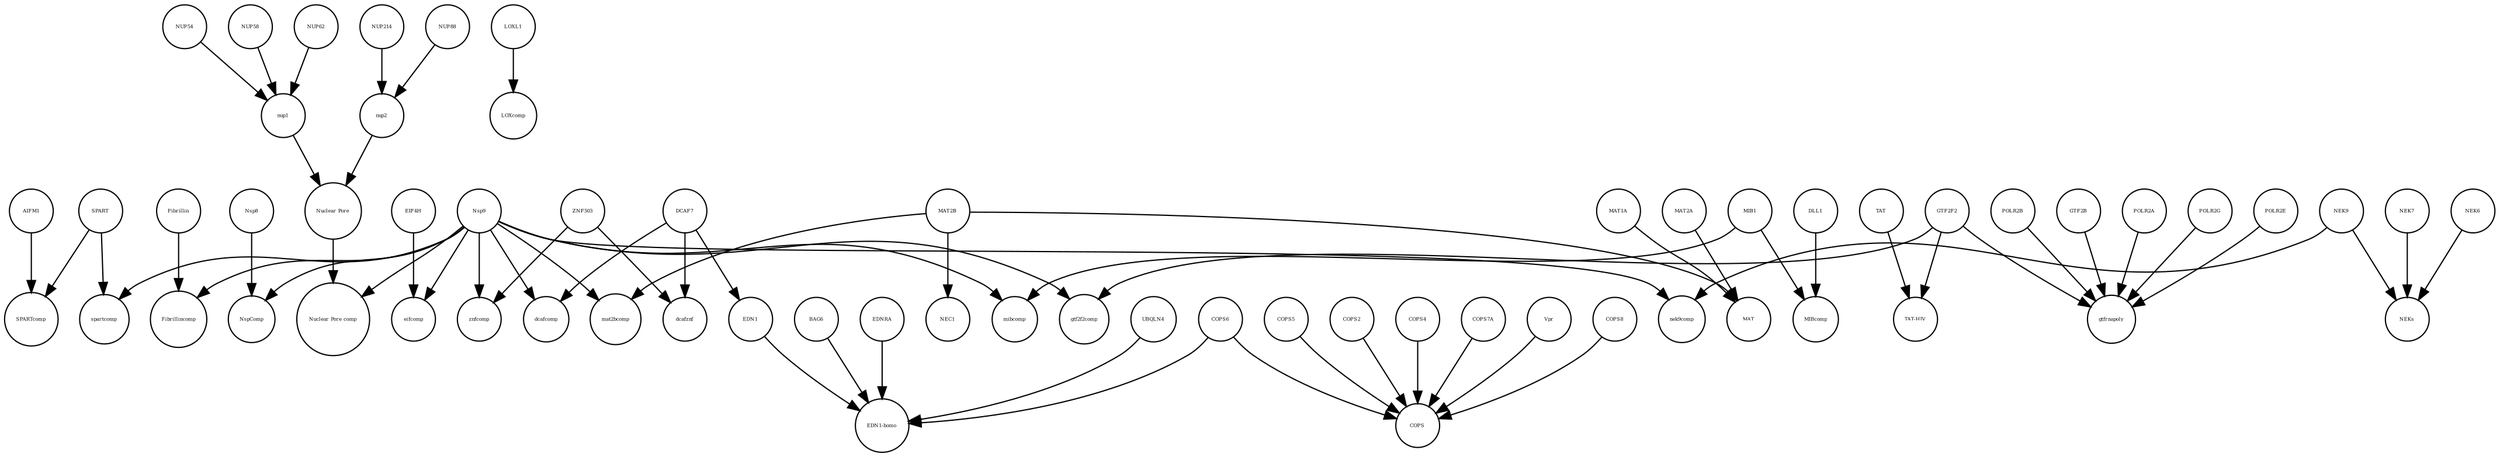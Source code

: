strict digraph  {
nek9comp [annotation="", bipartite=0, cls=complex, fontsize=4, label=nek9comp, shape=circle];
spartcomp [annotation="", bipartite=0, cls=complex, fontsize=4, label=spartcomp, shape=circle];
MIBcomp [annotation="", bipartite=0, cls=complex, fontsize=4, label=MIBcomp, shape=circle];
COPS5 [annotation="", bipartite=0, cls=macromolecule, fontsize=4, label=COPS5, shape=circle];
NEC1 [annotation="", bipartite=0, cls=complex, fontsize=4, label=NEC1, shape=circle];
MAT2B [annotation="urn_miriam_uniprot_Q9NZL9|urn_miriam_pubmed_10644686|urn_miriam_pubmed_23189196|urn_miriam_pubmed_25075345|urn_miriam_pubmed_23425511", bipartite=0, cls=macromolecule, fontsize=4, label=MAT2B, shape=circle];
MAT1A [annotation="", bipartite=0, cls=macromolecule, fontsize=4, label=MAT1A, shape=circle];
UBQLN4 [annotation="", bipartite=0, cls=macromolecule, fontsize=4, label=UBQLN4, shape=circle];
DLL1 [annotation="", bipartite=0, cls=macromolecule, fontsize=4, label=DLL1, shape=circle];
nup1 [annotation="", bipartite=0, cls=complex, fontsize=4, label=nup1, shape=circle];
SPART [annotation=urn_miriam_uniprot_Q8N0X7, bipartite=0, cls=macromolecule, fontsize=4, label=SPART, shape=circle];
GTF2F2 [annotation="urn_miriam_uniprot_P13984|urn_miriam_pubmed_10428810", bipartite=0, cls=macromolecule, fontsize=4, label=GTF2F2, shape=circle];
dcafznf [annotation="", bipartite=0, cls=complex, fontsize=4, label=dcafznf, shape=circle];
Nsp8 [annotation="urn_miriam_uniprot_P0DTD1|urn_miriam_ncbiprotein_YP_009725304", bipartite=0, cls=macromolecule, fontsize=4, label=Nsp8, shape=circle];
GTF2B [annotation="", bipartite=0, cls=macromolecule, fontsize=4, label=GTF2B, shape=circle];
Fibrillincomp [annotation="", bipartite=0, cls=complex, fontsize=4, label=Fibrillincomp, shape=circle];
EDN1 [annotation=urn_miriam_uniprot_P05305, bipartite=0, cls=macromolecule, fontsize=4, label=EDN1, shape=circle];
Nsp9 [annotation="urn_miriam_uniprot_P0DTD1|urn_miriam_ncbiprotein_YP_009725305", bipartite=0, cls=macromolecule, fontsize=4, label=Nsp9, shape=circle];
LOXcomp [annotation="", bipartite=0, cls=complex, fontsize=4, label=LOXcomp, shape=circle];
NspComp [annotation="", bipartite=0, cls=complex, fontsize=4, label=NspComp, shape=circle];
dcafcomp [annotation="", bipartite=0, cls=complex, fontsize=4, label=dcafcomp, shape=circle];
BAG6 [annotation="", bipartite=0, cls=macromolecule, fontsize=4, label=BAG6, shape=circle];
EDNRA [annotation="", bipartite=0, cls=macromolecule, fontsize=4, label=EDNRA, shape=circle];
MAT [annotation="", bipartite=0, cls=complex, fontsize=4, label=MAT, shape=circle];
Fibrillin [annotation="", bipartite=0, cls=complex, fontsize=4, label=Fibrillin, shape=circle];
nup2 [annotation="", bipartite=0, cls=complex, fontsize=4, label=nup2, shape=circle];
"TAT-HIV" [annotation="", bipartite=0, cls=complex, fontsize=4, label="TAT-HIV", shape=circle];
LOXL1 [annotation="", bipartite=0, cls=macromolecule, fontsize=4, label=LOXL1, shape=circle];
mat2bcomp [annotation="", bipartite=0, cls=complex, fontsize=4, label=mat2bcomp, shape=circle];
"Nuclear Pore comp" [annotation="", bipartite=0, cls=complex, fontsize=4, label="Nuclear Pore comp", shape=circle];
"EDN1-homo" [annotation="", bipartite=0, cls=complex, fontsize=4, label="EDN1-homo", shape=circle];
COPS2 [annotation="", bipartite=0, cls=macromolecule, fontsize=4, label=COPS2, shape=circle];
NEK7 [annotation="", bipartite=0, cls=macromolecule, fontsize=4, label=NEK7, shape=circle];
EIF4H [annotation="urn_miriam_uniprot_Q15056|urn_miriam_pubmed_10585411|urn_miriam_pubmed_11418588", bipartite=0, cls=macromolecule, fontsize=4, label=EIF4H, shape=circle];
NEK6 [annotation="", bipartite=0, cls=macromolecule, fontsize=4, label=NEK6, shape=circle];
NUP54 [annotation=urn_miriam_uniprot_Q7Z3B4, bipartite=0, cls=macromolecule, fontsize=4, label=NUP54, shape=circle];
gtf2f2comp [annotation="", bipartite=0, cls=complex, fontsize=4, label=gtf2f2comp, shape=circle];
"Nuclear Pore" [annotation="", bipartite=0, cls=complex, fontsize=4, label="Nuclear Pore", shape=circle];
NUP88 [annotation="urn_miriam_uniprot_Q99567|urn_miriam_pubmed_30543681", bipartite=0, cls=macromolecule, fontsize=4, label=NUP88, shape=circle];
AIFM1 [annotation="", bipartite=0, cls=macromolecule, fontsize=4, label=AIFM1, shape=circle];
COPS6 [annotation="", bipartite=0, cls=macromolecule, fontsize=4, label=COPS6, shape=circle];
COPS4 [annotation="", bipartite=0, cls=macromolecule, fontsize=4, label=COPS4, shape=circle];
COPS7A [annotation="", bipartite=0, cls=macromolecule, fontsize=4, label=COPS7A, shape=circle];
COPS [annotation="", bipartite=0, cls=complex, fontsize=4, label=COPS, shape=circle];
SPARTcomp [annotation="", bipartite=0, cls=complex, fontsize=4, label=SPARTcomp, shape=circle];
ZNF503 [annotation=urn_miriam_uniprot_Q96F45, bipartite=0, cls=macromolecule, fontsize=4, label=ZNF503, shape=circle];
eifcomp [annotation="", bipartite=0, cls=complex, fontsize=4, label=eifcomp, shape=circle];
NUP58 [annotation=urn_miriam_uniprot_Q9BVL2, bipartite=0, cls=macromolecule, fontsize=4, label=NUP58, shape=circle];
MIB1 [annotation="urn_miriam_uniprot_Q86YT6|urn_miriam_pubmed_24185901", bipartite=0, cls=macromolecule, fontsize=4, label=MIB1, shape=circle];
gtfrnapoly [annotation="", bipartite=0, cls=complex, fontsize=4, label=gtfrnapoly, shape=circle];
TAT [annotation="", bipartite=0, cls=macromolecule, fontsize=4, label=TAT, shape=circle];
POLR2A [annotation=urn_miriam_uniprot_P30876, bipartite=0, cls=macromolecule, fontsize=4, label=POLR2A, shape=circle];
Vpr [annotation="", bipartite=0, cls=macromolecule, fontsize=4, label=Vpr, shape=circle];
znfcomp [annotation="", bipartite=0, cls=complex, fontsize=4, label=znfcomp, shape=circle];
mibcomp [annotation="", bipartite=0, cls=complex, fontsize=4, label=mibcomp, shape=circle];
POLR2G [annotation="", bipartite=0, cls=macromolecule, fontsize=4, label=POLR2G, shape=circle];
NUP214 [annotation=urn_miriam_uniprot_P35658, bipartite=0, cls=macromolecule, fontsize=4, label=NUP214, shape=circle];
COPS8 [annotation="", bipartite=0, cls=macromolecule, fontsize=4, label=COPS8, shape=circle];
NEKs [annotation="", bipartite=0, cls=complex, fontsize=4, label=NEKs, shape=circle];
MAT2A [annotation="", bipartite=0, cls=macromolecule, fontsize=4, label=MAT2A, shape=circle];
NUP62 [annotation=urn_miriam_uniprot_P37198, bipartite=0, cls=macromolecule, fontsize=4, label=NUP62, shape=circle];
DCAF7 [annotation="urn_miriam_uniprot_P61962|urn_miriam_pubmed_16887337|urn_miriam_pubmed_16949367", bipartite=0, cls=macromolecule, fontsize=4, label=DCAF7, shape=circle];
NEK9 [annotation=urn_miriam_uniprot_Q8TD19, bipartite=0, cls=macromolecule, fontsize=4, label=NEK9, shape=circle];
POLR2E [annotation="", bipartite=0, cls=macromolecule, fontsize=4, label=POLR2E, shape=circle];
POLR2B [annotation="", bipartite=0, cls=macromolecule, fontsize=4, label=POLR2B, shape=circle];
COPS5 -> COPS  [annotation="", interaction_type=production];
MAT2B -> mat2bcomp  [annotation="", interaction_type=production];
MAT2B -> NEC1  [annotation="", interaction_type=production];
MAT2B -> MAT  [annotation="", interaction_type=production];
MAT1A -> MAT  [annotation="", interaction_type=production];
UBQLN4 -> "EDN1-homo"  [annotation="", interaction_type=production];
DLL1 -> MIBcomp  [annotation="", interaction_type=production];
nup1 -> "Nuclear Pore"  [annotation="", interaction_type=production];
SPART -> spartcomp  [annotation="", interaction_type=production];
SPART -> SPARTcomp  [annotation="", interaction_type=production];
GTF2F2 -> gtf2f2comp  [annotation="", interaction_type=production];
GTF2F2 -> gtfrnapoly  [annotation="", interaction_type=production];
GTF2F2 -> "TAT-HIV"  [annotation="", interaction_type=production];
Nsp8 -> NspComp  [annotation="", interaction_type=production];
GTF2B -> gtfrnapoly  [annotation="", interaction_type=production];
EDN1 -> "EDN1-homo"  [annotation="", interaction_type=production];
Nsp9 -> znfcomp  [annotation="", interaction_type=production];
Nsp9 -> NspComp  [annotation="", interaction_type=production];
Nsp9 -> nek9comp  [annotation="", interaction_type=production];
Nsp9 -> eifcomp  [annotation="", interaction_type=production];
Nsp9 -> spartcomp  [annotation="", interaction_type=production];
Nsp9 -> "Nuclear Pore comp"  [annotation="", interaction_type=production];
Nsp9 -> Fibrillincomp  [annotation="", interaction_type=production];
Nsp9 -> mat2bcomp  [annotation="", interaction_type=production];
Nsp9 -> gtf2f2comp  [annotation="", interaction_type=production];
Nsp9 -> mibcomp  [annotation="", interaction_type=production];
Nsp9 -> dcafcomp  [annotation="", interaction_type=production];
BAG6 -> "EDN1-homo"  [annotation="", interaction_type=production];
EDNRA -> "EDN1-homo"  [annotation="", interaction_type=production];
Fibrillin -> Fibrillincomp  [annotation="", interaction_type=production];
nup2 -> "Nuclear Pore"  [annotation="", interaction_type=production];
LOXL1 -> LOXcomp  [annotation="", interaction_type=production];
COPS2 -> COPS  [annotation="", interaction_type=production];
NEK7 -> NEKs  [annotation="", interaction_type=production];
EIF4H -> eifcomp  [annotation="", interaction_type=production];
NEK6 -> NEKs  [annotation="", interaction_type=production];
NUP54 -> nup1  [annotation="", interaction_type=production];
"Nuclear Pore" -> "Nuclear Pore comp"  [annotation="", interaction_type=production];
NUP88 -> nup2  [annotation="", interaction_type=production];
AIFM1 -> SPARTcomp  [annotation="", interaction_type=production];
COPS6 -> "EDN1-homo"  [annotation="", interaction_type=production];
COPS6 -> COPS  [annotation="", interaction_type=production];
COPS4 -> COPS  [annotation="", interaction_type=production];
COPS7A -> COPS  [annotation="", interaction_type=production];
ZNF503 -> dcafznf  [annotation="", interaction_type=production];
ZNF503 -> znfcomp  [annotation="", interaction_type=production];
NUP58 -> nup1  [annotation="", interaction_type=production];
MIB1 -> mibcomp  [annotation="", interaction_type=production];
MIB1 -> MIBcomp  [annotation="", interaction_type=production];
TAT -> "TAT-HIV"  [annotation="", interaction_type=production];
POLR2A -> gtfrnapoly  [annotation="", interaction_type=production];
Vpr -> COPS  [annotation="", interaction_type=production];
POLR2G -> gtfrnapoly  [annotation="", interaction_type=production];
NUP214 -> nup2  [annotation="", interaction_type=production];
COPS8 -> COPS  [annotation="", interaction_type=production];
MAT2A -> MAT  [annotation="", interaction_type=production];
NUP62 -> nup1  [annotation="", interaction_type=production];
DCAF7 -> dcafznf  [annotation="", interaction_type=production];
DCAF7 -> EDN1  [annotation=urn_miriam_pubmed_27880803, interaction_type=catalysis];
DCAF7 -> dcafcomp  [annotation="", interaction_type=production];
NEK9 -> nek9comp  [annotation="", interaction_type=production];
NEK9 -> NEKs  [annotation="", interaction_type=production];
POLR2E -> gtfrnapoly  [annotation="", interaction_type=production];
POLR2B -> gtfrnapoly  [annotation="", interaction_type=production];
}
